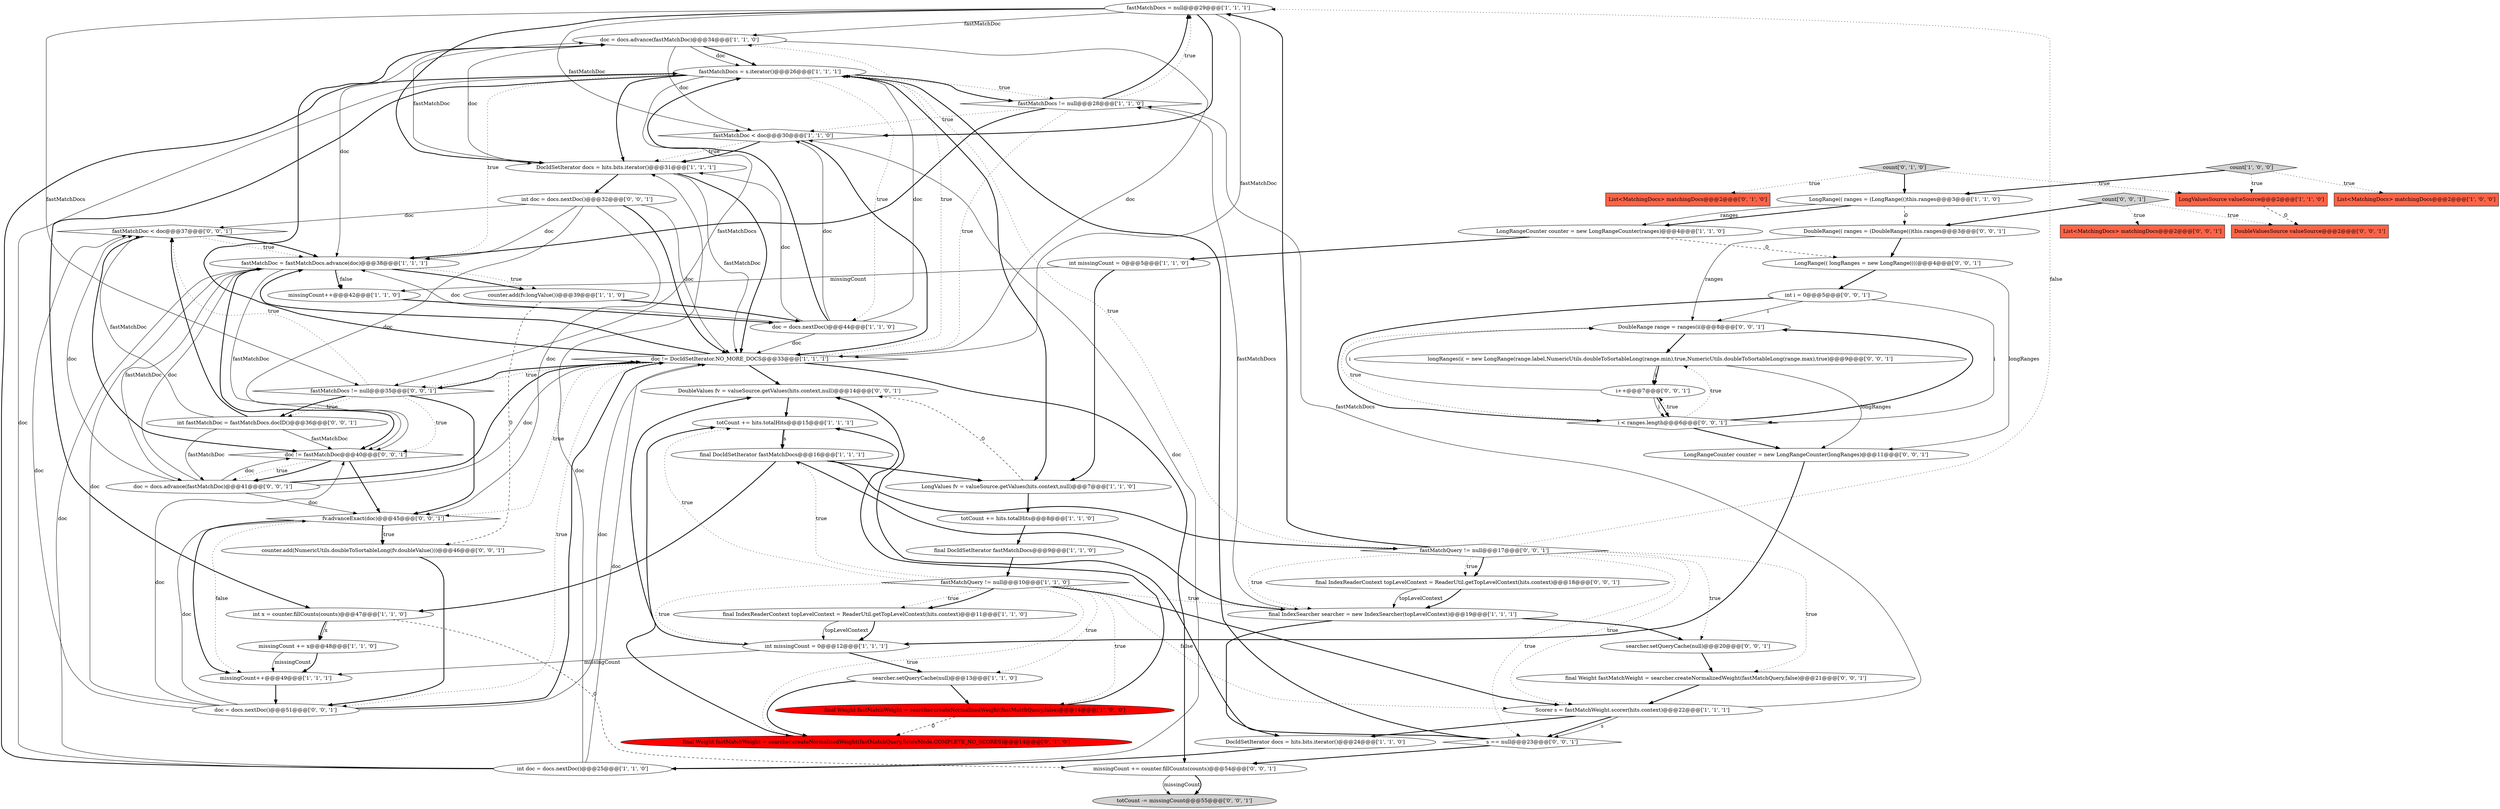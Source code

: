 digraph {
1 [style = filled, label = "fastMatchDocs = null@@@29@@@['1', '1', '1']", fillcolor = white, shape = ellipse image = "AAA0AAABBB1BBB"];
43 [style = filled, label = "final Weight fastMatchWeight = searcher.createNormalizedWeight(fastMatchQuery,false)@@@21@@@['0', '0', '1']", fillcolor = white, shape = ellipse image = "AAA0AAABBB3BBB"];
61 [style = filled, label = "int doc = docs.nextDoc()@@@32@@@['0', '0', '1']", fillcolor = white, shape = ellipse image = "AAA0AAABBB3BBB"];
18 [style = filled, label = "fastMatchDocs = s.iterator()@@@26@@@['1', '1', '1']", fillcolor = white, shape = ellipse image = "AAA0AAABBB1BBB"];
11 [style = filled, label = "List<MatchingDocs> matchingDocs@@@2@@@['1', '0', '0']", fillcolor = tomato, shape = box image = "AAA0AAABBB1BBB"];
15 [style = filled, label = "fastMatchDocs != null@@@28@@@['1', '1', '0']", fillcolor = white, shape = diamond image = "AAA0AAABBB1BBB"];
52 [style = filled, label = "missingCount += counter.fillCounts(counts)@@@54@@@['0', '0', '1']", fillcolor = white, shape = ellipse image = "AAA0AAABBB3BBB"];
44 [style = filled, label = "fastMatchDoc < doc@@@37@@@['0', '0', '1']", fillcolor = white, shape = diamond image = "AAA0AAABBB3BBB"];
28 [style = filled, label = "int x = counter.fillCounts(counts)@@@47@@@['1', '1', '0']", fillcolor = white, shape = ellipse image = "AAA0AAABBB1BBB"];
12 [style = filled, label = "missingCount += x@@@48@@@['1', '1', '0']", fillcolor = white, shape = ellipse image = "AAA0AAABBB1BBB"];
10 [style = filled, label = "final Weight fastMatchWeight = searcher.createNormalizedWeight(fastMatchQuery,false)@@@14@@@['1', '0', '0']", fillcolor = red, shape = ellipse image = "AAA1AAABBB1BBB"];
31 [style = filled, label = "doc = docs.nextDoc()@@@44@@@['1', '1', '0']", fillcolor = white, shape = ellipse image = "AAA0AAABBB1BBB"];
14 [style = filled, label = "fastMatchDoc = fastMatchDocs.advance(doc)@@@38@@@['1', '1', '1']", fillcolor = white, shape = ellipse image = "AAA0AAABBB1BBB"];
33 [style = filled, label = "counter.add(fv.longValue())@@@39@@@['1', '1', '0']", fillcolor = white, shape = ellipse image = "AAA0AAABBB1BBB"];
53 [style = filled, label = "int i = 0@@@5@@@['0', '0', '1']", fillcolor = white, shape = ellipse image = "AAA0AAABBB3BBB"];
49 [style = filled, label = "longRanges(i( = new LongRange(range.label,NumericUtils.doubleToSortableLong(range.min),true,NumericUtils.doubleToSortableLong(range.max),true)@@@9@@@['0', '0', '1']", fillcolor = white, shape = ellipse image = "AAA0AAABBB3BBB"];
58 [style = filled, label = "searcher.setQueryCache(null)@@@20@@@['0', '0', '1']", fillcolor = white, shape = ellipse image = "AAA0AAABBB3BBB"];
22 [style = filled, label = "LongValuesSource valueSource@@@2@@@['1', '1', '0']", fillcolor = tomato, shape = box image = "AAA0AAABBB1BBB"];
39 [style = filled, label = "counter.add(NumericUtils.doubleToSortableLong(fv.doubleValue()))@@@46@@@['0', '0', '1']", fillcolor = white, shape = ellipse image = "AAA0AAABBB3BBB"];
26 [style = filled, label = "LongRange(( ranges = (LongRange(()this.ranges@@@3@@@['1', '1', '0']", fillcolor = white, shape = ellipse image = "AAA0AAABBB1BBB"];
5 [style = filled, label = "totCount += hits.totalHits@@@15@@@['1', '1', '1']", fillcolor = white, shape = ellipse image = "AAA0AAABBB1BBB"];
24 [style = filled, label = "LongRangeCounter counter = new LongRangeCounter(ranges)@@@4@@@['1', '1', '0']", fillcolor = white, shape = ellipse image = "AAA0AAABBB1BBB"];
35 [style = filled, label = "count['0', '1', '0']", fillcolor = lightgray, shape = diamond image = "AAA0AAABBB2BBB"];
42 [style = filled, label = "LongRangeCounter counter = new LongRangeCounter(longRanges)@@@11@@@['0', '0', '1']", fillcolor = white, shape = ellipse image = "AAA0AAABBB3BBB"];
56 [style = filled, label = "s == null@@@23@@@['0', '0', '1']", fillcolor = white, shape = diamond image = "AAA0AAABBB3BBB"];
27 [style = filled, label = "final DocIdSetIterator fastMatchDocs@@@9@@@['1', '1', '0']", fillcolor = white, shape = ellipse image = "AAA0AAABBB1BBB"];
59 [style = filled, label = "DoubleRange range = ranges(i(@@@8@@@['0', '0', '1']", fillcolor = white, shape = ellipse image = "AAA0AAABBB3BBB"];
17 [style = filled, label = "DocIdSetIterator docs = hits.bits.iterator()@@@24@@@['1', '1', '0']", fillcolor = white, shape = ellipse image = "AAA0AAABBB1BBB"];
60 [style = filled, label = "final IndexReaderContext topLevelContext = ReaderUtil.getTopLevelContext(hits.context)@@@18@@@['0', '0', '1']", fillcolor = white, shape = ellipse image = "AAA0AAABBB3BBB"];
54 [style = filled, label = "i < ranges.length@@@6@@@['0', '0', '1']", fillcolor = white, shape = diamond image = "AAA0AAABBB3BBB"];
16 [style = filled, label = "int missingCount = 0@@@5@@@['1', '1', '0']", fillcolor = white, shape = ellipse image = "AAA0AAABBB1BBB"];
48 [style = filled, label = "DoubleValuesSource valueSource@@@2@@@['0', '0', '1']", fillcolor = tomato, shape = box image = "AAA0AAABBB3BBB"];
36 [style = filled, label = "final Weight fastMatchWeight = searcher.createNormalizedWeight(fastMatchQuery,ScoreMode.COMPLETE_NO_SCORES)@@@14@@@['0', '1', '0']", fillcolor = red, shape = ellipse image = "AAA1AAABBB2BBB"];
21 [style = filled, label = "LongValues fv = valueSource.getValues(hits.context,null)@@@7@@@['1', '1', '0']", fillcolor = white, shape = ellipse image = "AAA0AAABBB1BBB"];
30 [style = filled, label = "totCount += hits.totalHits@@@8@@@['1', '1', '0']", fillcolor = white, shape = ellipse image = "AAA0AAABBB1BBB"];
32 [style = filled, label = "doc = docs.advance(fastMatchDoc)@@@34@@@['1', '1', '0']", fillcolor = white, shape = ellipse image = "AAA0AAABBB1BBB"];
38 [style = filled, label = "totCount -= missingCount@@@55@@@['0', '0', '1']", fillcolor = lightgray, shape = ellipse image = "AAA0AAABBB3BBB"];
4 [style = filled, label = "Scorer s = fastMatchWeight.scorer(hits.context)@@@22@@@['1', '1', '1']", fillcolor = white, shape = ellipse image = "AAA0AAABBB1BBB"];
40 [style = filled, label = "doc = docs.nextDoc()@@@51@@@['0', '0', '1']", fillcolor = white, shape = ellipse image = "AAA0AAABBB3BBB"];
9 [style = filled, label = "missingCount++@@@42@@@['1', '1', '0']", fillcolor = white, shape = ellipse image = "AAA0AAABBB1BBB"];
25 [style = filled, label = "DocIdSetIterator docs = hits.bits.iterator()@@@31@@@['1', '1', '1']", fillcolor = white, shape = ellipse image = "AAA0AAABBB1BBB"];
29 [style = filled, label = "count['1', '0', '0']", fillcolor = lightgray, shape = diamond image = "AAA0AAABBB1BBB"];
8 [style = filled, label = "final IndexReaderContext topLevelContext = ReaderUtil.getTopLevelContext(hits.context)@@@11@@@['1', '1', '0']", fillcolor = white, shape = ellipse image = "AAA0AAABBB1BBB"];
34 [style = filled, label = "List<MatchingDocs> matchingDocs@@@2@@@['0', '1', '0']", fillcolor = tomato, shape = box image = "AAA0AAABBB2BBB"];
50 [style = filled, label = "DoubleValues fv = valueSource.getValues(hits.context,null)@@@14@@@['0', '0', '1']", fillcolor = white, shape = ellipse image = "AAA0AAABBB3BBB"];
0 [style = filled, label = "doc != DocIdSetIterator.NO_MORE_DOCS@@@33@@@['1', '1', '1']", fillcolor = white, shape = diamond image = "AAA0AAABBB1BBB"];
7 [style = filled, label = "missingCount++@@@49@@@['1', '1', '1']", fillcolor = white, shape = ellipse image = "AAA0AAABBB1BBB"];
2 [style = filled, label = "int doc = docs.nextDoc()@@@25@@@['1', '1', '0']", fillcolor = white, shape = ellipse image = "AAA0AAABBB1BBB"];
37 [style = filled, label = "doc = docs.advance(fastMatchDoc)@@@41@@@['0', '0', '1']", fillcolor = white, shape = ellipse image = "AAA0AAABBB3BBB"];
55 [style = filled, label = "fastMatchQuery != null@@@17@@@['0', '0', '1']", fillcolor = white, shape = diamond image = "AAA0AAABBB3BBB"];
20 [style = filled, label = "int missingCount = 0@@@12@@@['1', '1', '1']", fillcolor = white, shape = ellipse image = "AAA0AAABBB1BBB"];
23 [style = filled, label = "final IndexSearcher searcher = new IndexSearcher(topLevelContext)@@@19@@@['1', '1', '1']", fillcolor = white, shape = ellipse image = "AAA0AAABBB1BBB"];
46 [style = filled, label = "i++@@@7@@@['0', '0', '1']", fillcolor = white, shape = ellipse image = "AAA0AAABBB3BBB"];
62 [style = filled, label = "fv.advanceExact(doc)@@@45@@@['0', '0', '1']", fillcolor = white, shape = diamond image = "AAA0AAABBB3BBB"];
63 [style = filled, label = "count['0', '0', '1']", fillcolor = lightgray, shape = diamond image = "AAA0AAABBB3BBB"];
47 [style = filled, label = "DoubleRange(( ranges = (DoubleRange(()this.ranges@@@3@@@['0', '0', '1']", fillcolor = white, shape = ellipse image = "AAA0AAABBB3BBB"];
41 [style = filled, label = "doc != fastMatchDoc@@@40@@@['0', '0', '1']", fillcolor = white, shape = diamond image = "AAA0AAABBB3BBB"];
6 [style = filled, label = "searcher.setQueryCache(null)@@@13@@@['1', '1', '0']", fillcolor = white, shape = ellipse image = "AAA0AAABBB1BBB"];
51 [style = filled, label = "fastMatchDocs != null@@@35@@@['0', '0', '1']", fillcolor = white, shape = diamond image = "AAA0AAABBB3BBB"];
64 [style = filled, label = "int fastMatchDoc = fastMatchDocs.docID()@@@36@@@['0', '0', '1']", fillcolor = white, shape = ellipse image = "AAA0AAABBB3BBB"];
3 [style = filled, label = "fastMatchDoc < doc@@@30@@@['1', '1', '0']", fillcolor = white, shape = diamond image = "AAA0AAABBB1BBB"];
57 [style = filled, label = "LongRange(( longRanges = new LongRange((((@@@4@@@['0', '0', '1']", fillcolor = white, shape = ellipse image = "AAA0AAABBB3BBB"];
19 [style = filled, label = "fastMatchQuery != null@@@10@@@['1', '1', '0']", fillcolor = white, shape = diamond image = "AAA0AAABBB1BBB"];
45 [style = filled, label = "List<MatchingDocs> matchingDocs@@@2@@@['0', '0', '1']", fillcolor = tomato, shape = box image = "AAA0AAABBB3BBB"];
13 [style = filled, label = "final DocIdSetIterator fastMatchDocs@@@16@@@['1', '1', '1']", fillcolor = white, shape = ellipse image = "AAA0AAABBB1BBB"];
19->10 [style = dotted, label="true"];
21->50 [style = dashed, label="0"];
54->49 [style = dotted, label="true"];
46->59 [style = solid, label="i"];
37->0 [style = bold, label=""];
59->49 [style = bold, label=""];
56->52 [style = bold, label=""];
13->55 [style = bold, label=""];
10->36 [style = dashed, label="0"];
51->64 [style = dotted, label="true"];
53->59 [style = solid, label="i"];
28->12 [style = solid, label="x"];
18->15 [style = dotted, label="true"];
5->13 [style = solid, label="s"];
21->30 [style = bold, label=""];
53->54 [style = bold, label=""];
3->25 [style = dotted, label="true"];
12->7 [style = bold, label=""];
43->4 [style = bold, label=""];
0->52 [style = bold, label=""];
0->14 [style = bold, label=""];
8->20 [style = bold, label=""];
8->20 [style = solid, label="topLevelContext"];
50->5 [style = bold, label=""];
61->14 [style = solid, label="doc"];
25->0 [style = solid, label="fastMatchDoc"];
49->42 [style = solid, label="longRanges"];
46->54 [style = bold, label=""];
62->7 [style = bold, label=""];
64->44 [style = solid, label="fastMatchDoc"];
23->15 [style = solid, label="fastMatchDocs"];
32->18 [style = solid, label="doc"];
23->17 [style = bold, label=""];
14->9 [style = bold, label=""];
31->25 [style = solid, label="doc"];
55->43 [style = dotted, label="true"];
27->19 [style = bold, label=""];
32->18 [style = bold, label=""];
35->22 [style = dotted, label="true"];
20->7 [style = solid, label="missingCount"];
40->14 [style = solid, label="doc"];
61->44 [style = solid, label="doc"];
28->52 [style = dashed, label="0"];
60->23 [style = bold, label=""];
55->60 [style = bold, label=""];
18->51 [style = solid, label="fastMatchDocs"];
52->38 [style = solid, label="missingCount"];
1->32 [style = solid, label="fastMatchDoc"];
32->25 [style = solid, label="doc"];
37->62 [style = solid, label="doc"];
30->27 [style = bold, label=""];
18->15 [style = bold, label=""];
31->14 [style = solid, label="doc"];
41->37 [style = bold, label=""];
40->0 [style = bold, label=""];
26->47 [style = dashed, label="0"];
2->18 [style = bold, label=""];
57->42 [style = solid, label="longRanges"];
37->44 [style = solid, label="doc"];
26->24 [style = bold, label=""];
19->36 [style = dotted, label="true"];
44->14 [style = dotted, label="true"];
18->28 [style = bold, label=""];
3->0 [style = bold, label=""];
4->15 [style = solid, label="fastMatchDocs"];
62->39 [style = bold, label=""];
55->1 [style = dotted, label="false"];
29->26 [style = bold, label=""];
54->59 [style = dotted, label="true"];
62->39 [style = dotted, label="true"];
15->3 [style = dotted, label="true"];
47->57 [style = bold, label=""];
4->56 [style = bold, label=""];
14->9 [style = dotted, label="false"];
31->18 [style = solid, label="doc"];
17->2 [style = bold, label=""];
2->25 [style = solid, label="doc"];
49->46 [style = solid, label="i"];
49->46 [style = bold, label=""];
55->23 [style = dotted, label="true"];
32->0 [style = solid, label="doc"];
56->50 [style = bold, label=""];
61->0 [style = solid, label="doc"];
44->41 [style = bold, label=""];
16->9 [style = solid, label="missingCount"];
12->7 [style = solid, label="missingCount"];
18->25 [style = bold, label=""];
54->59 [style = bold, label=""];
37->14 [style = solid, label="doc"];
61->0 [style = bold, label=""];
0->51 [style = dotted, label="true"];
56->18 [style = bold, label=""];
24->57 [style = dashed, label="0"];
40->62 [style = solid, label="doc"];
57->53 [style = bold, label=""];
51->41 [style = dotted, label="true"];
31->0 [style = solid, label="doc"];
25->0 [style = bold, label=""];
23->58 [style = bold, label=""];
55->56 [style = dotted, label="true"];
64->44 [style = bold, label=""];
63->47 [style = bold, label=""];
58->43 [style = bold, label=""];
4->17 [style = bold, label=""];
51->62 [style = bold, label=""];
15->14 [style = bold, label=""];
55->58 [style = dotted, label="true"];
47->59 [style = solid, label="ranges"];
31->3 [style = solid, label="doc"];
9->31 [style = bold, label=""];
33->39 [style = dashed, label="0"];
4->56 [style = solid, label="s"];
1->3 [style = bold, label=""];
64->41 [style = solid, label="fastMatchDoc"];
2->14 [style = solid, label="doc"];
41->37 [style = dotted, label="true"];
28->12 [style = bold, label=""];
44->14 [style = bold, label=""];
15->0 [style = dotted, label="true"];
14->37 [style = solid, label="fastMatchDoc"];
19->8 [style = dotted, label="true"];
40->44 [style = solid, label="doc"];
1->0 [style = solid, label="fastMatchDoc"];
54->42 [style = bold, label=""];
55->4 [style = dotted, label="true"];
29->22 [style = dotted, label="true"];
2->18 [style = solid, label="doc"];
2->3 [style = solid, label="doc"];
10->5 [style = bold, label=""];
60->23 [style = solid, label="topLevelContext"];
63->48 [style = dotted, label="true"];
51->64 [style = bold, label=""];
40->41 [style = solid, label="doc"];
32->3 [style = solid, label="doc"];
5->13 [style = bold, label=""];
6->10 [style = bold, label=""];
25->32 [style = solid, label="fastMatchDoc"];
39->40 [style = bold, label=""];
19->5 [style = dotted, label="true"];
55->18 [style = dotted, label="true"];
36->5 [style = bold, label=""];
18->21 [style = bold, label=""];
0->32 [style = bold, label=""];
0->32 [style = dotted, label="true"];
55->60 [style = dotted, label="true"];
53->54 [style = solid, label="i"];
35->26 [style = bold, label=""];
1->25 [style = bold, label=""];
14->41 [style = bold, label=""];
41->62 [style = bold, label=""];
7->40 [style = bold, label=""];
22->48 [style = dashed, label="0"];
29->11 [style = dotted, label="true"];
15->1 [style = bold, label=""];
61->41 [style = solid, label="doc"];
20->50 [style = bold, label=""];
0->40 [style = dotted, label="true"];
62->7 [style = dotted, label="false"];
14->33 [style = dotted, label="true"];
54->46 [style = dotted, label="true"];
46->54 [style = solid, label="i"];
63->45 [style = dotted, label="true"];
3->25 [style = bold, label=""];
19->20 [style = dotted, label="true"];
42->20 [style = bold, label=""];
52->38 [style = bold, label=""];
14->41 [style = solid, label="fastMatchDoc"];
31->18 [style = bold, label=""];
19->23 [style = dotted, label="true"];
19->13 [style = dotted, label="true"];
20->6 [style = bold, label=""];
64->37 [style = solid, label="fastMatchDoc"];
1->51 [style = solid, label="fastMatchDocs"];
2->0 [style = solid, label="doc"];
26->24 [style = solid, label="ranges"];
32->14 [style = solid, label="doc"];
6->36 [style = bold, label=""];
18->14 [style = dotted, label="true"];
19->8 [style = bold, label=""];
14->33 [style = bold, label=""];
0->50 [style = bold, label=""];
1->3 [style = solid, label="fastMatchDoc"];
19->4 [style = dotted, label="false"];
37->0 [style = solid, label="doc"];
24->16 [style = bold, label=""];
40->0 [style = solid, label="doc"];
0->62 [style = dotted, label="true"];
16->21 [style = bold, label=""];
15->1 [style = dotted, label="true"];
55->1 [style = bold, label=""];
0->51 [style = bold, label=""];
13->23 [style = bold, label=""];
33->31 [style = bold, label=""];
35->34 [style = dotted, label="true"];
61->62 [style = solid, label="doc"];
25->61 [style = bold, label=""];
19->4 [style = bold, label=""];
19->6 [style = dotted, label="true"];
51->44 [style = dotted, label="true"];
37->41 [style = solid, label="doc"];
18->31 [style = dotted, label="true"];
13->21 [style = bold, label=""];
13->28 [style = bold, label=""];
}
